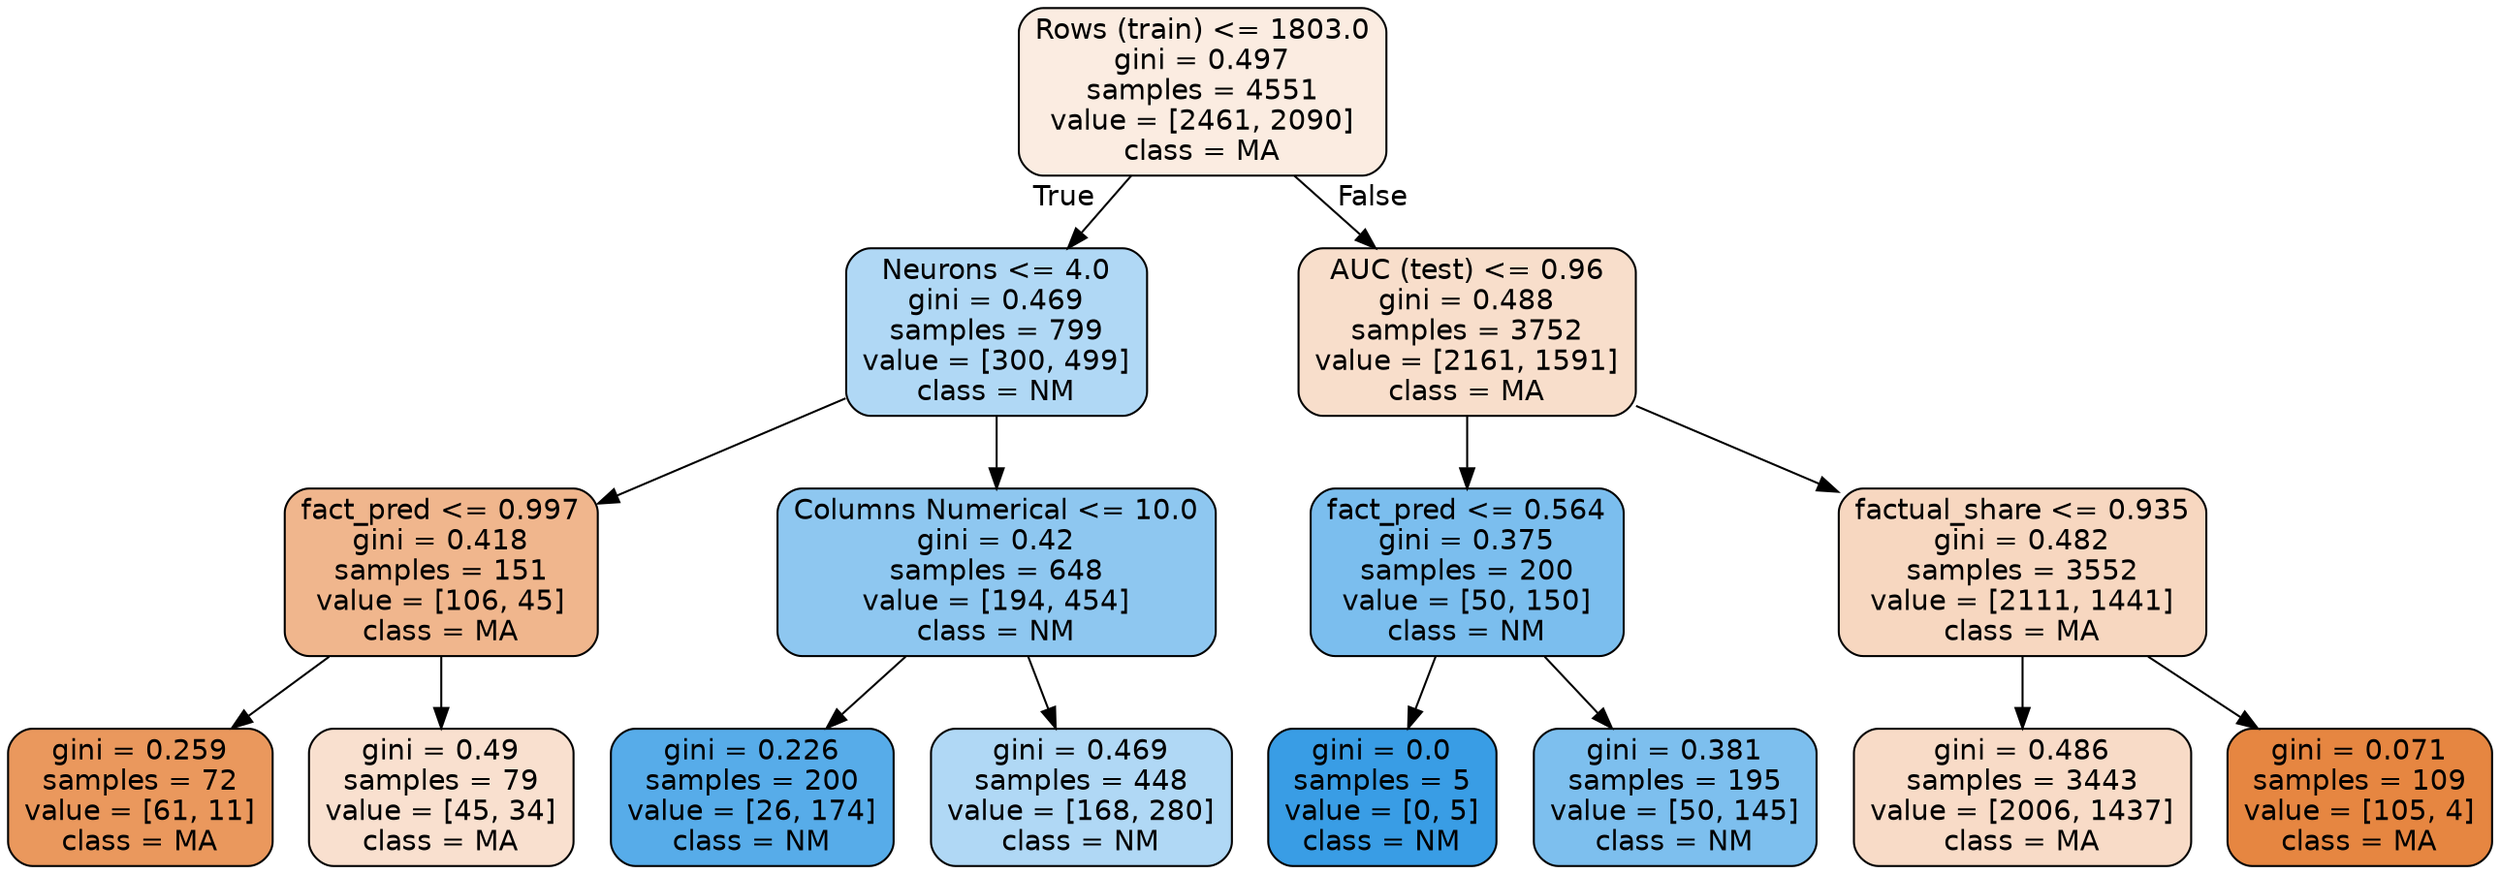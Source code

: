 digraph Tree {
node [shape=box, style="filled, rounded", color="black", fontname=helvetica] ;
edge [fontname=helvetica] ;
0 [label="Rows (train) <= 1803.0\ngini = 0.497\nsamples = 4551\nvalue = [2461, 2090]\nclass = MA", fillcolor="#fbece1"] ;
1 [label="Neurons <= 4.0\ngini = 0.469\nsamples = 799\nvalue = [300, 499]\nclass = NM", fillcolor="#b0d8f5"] ;
0 -> 1 [labeldistance=2.5, labelangle=45, headlabel="True"] ;
2 [label="fact_pred <= 0.997\ngini = 0.418\nsamples = 151\nvalue = [106, 45]\nclass = MA", fillcolor="#f0b68d"] ;
1 -> 2 ;
3 [label="gini = 0.259\nsamples = 72\nvalue = [61, 11]\nclass = MA", fillcolor="#ea985d"] ;
2 -> 3 ;
4 [label="gini = 0.49\nsamples = 79\nvalue = [45, 34]\nclass = MA", fillcolor="#f9e0cf"] ;
2 -> 4 ;
5 [label="Columns Numerical <= 10.0\ngini = 0.42\nsamples = 648\nvalue = [194, 454]\nclass = NM", fillcolor="#8ec7f0"] ;
1 -> 5 ;
6 [label="gini = 0.226\nsamples = 200\nvalue = [26, 174]\nclass = NM", fillcolor="#57ace9"] ;
5 -> 6 ;
7 [label="gini = 0.469\nsamples = 448\nvalue = [168, 280]\nclass = NM", fillcolor="#b0d8f5"] ;
5 -> 7 ;
8 [label="AUC (test) <= 0.96\ngini = 0.488\nsamples = 3752\nvalue = [2161, 1591]\nclass = MA", fillcolor="#f8decb"] ;
0 -> 8 [labeldistance=2.5, labelangle=-45, headlabel="False"] ;
9 [label="fact_pred <= 0.564\ngini = 0.375\nsamples = 200\nvalue = [50, 150]\nclass = NM", fillcolor="#7bbeee"] ;
8 -> 9 ;
10 [label="gini = 0.0\nsamples = 5\nvalue = [0, 5]\nclass = NM", fillcolor="#399de5"] ;
9 -> 10 ;
11 [label="gini = 0.381\nsamples = 195\nvalue = [50, 145]\nclass = NM", fillcolor="#7dbfee"] ;
9 -> 11 ;
12 [label="factual_share <= 0.935\ngini = 0.482\nsamples = 3552\nvalue = [2111, 1441]\nclass = MA", fillcolor="#f7d7c0"] ;
8 -> 12 ;
13 [label="gini = 0.486\nsamples = 3443\nvalue = [2006, 1437]\nclass = MA", fillcolor="#f8dbc7"] ;
12 -> 13 ;
14 [label="gini = 0.071\nsamples = 109\nvalue = [105, 4]\nclass = MA", fillcolor="#e68641"] ;
12 -> 14 ;
}